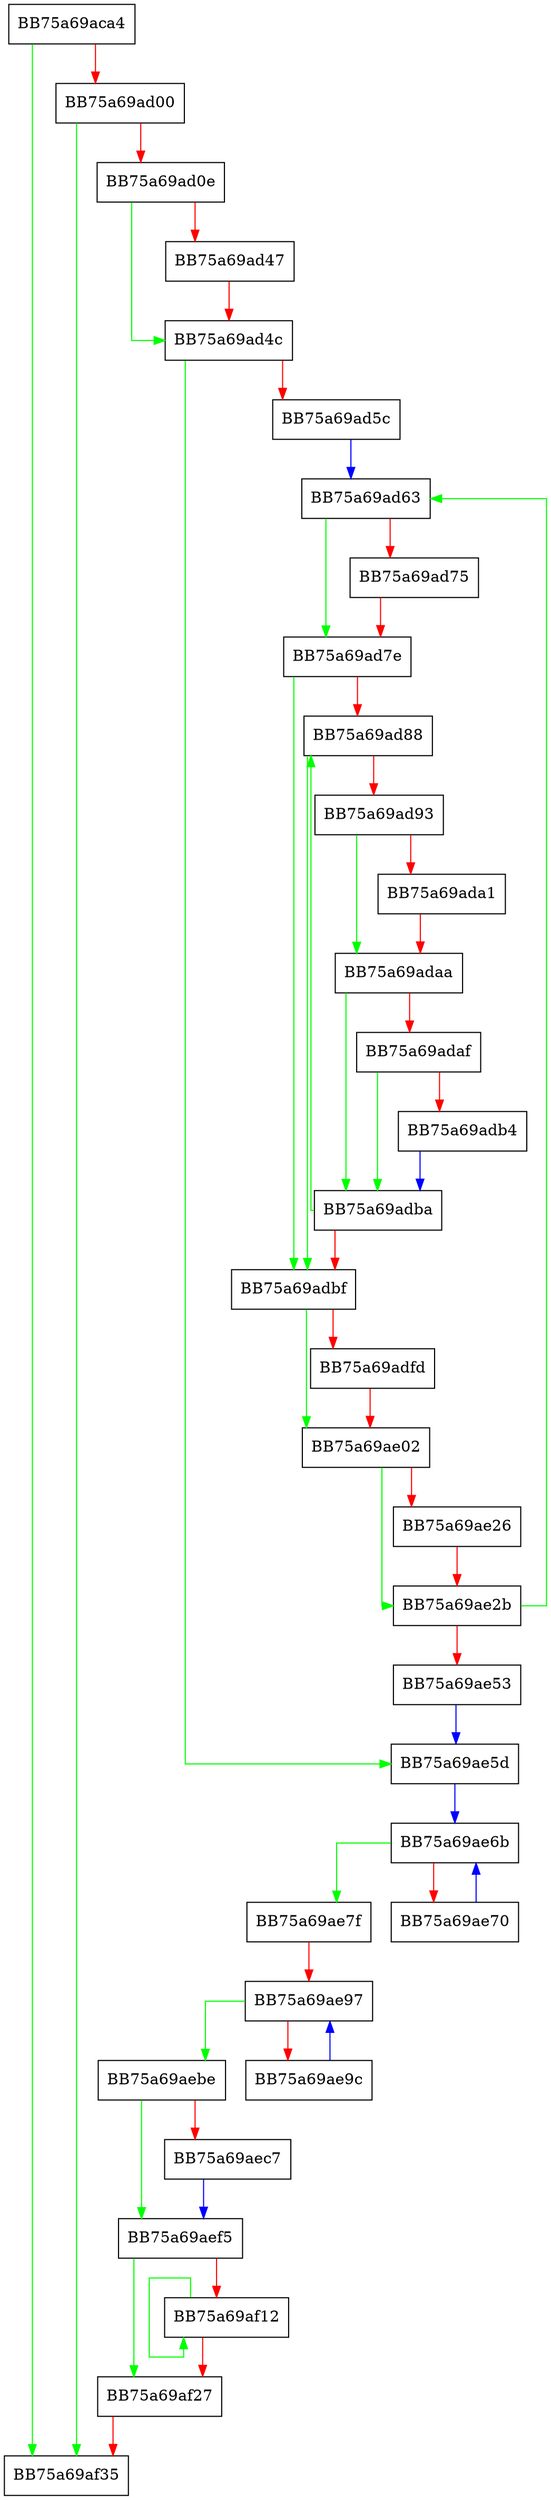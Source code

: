 digraph MinimizeNumberOfSections {
  node [shape="box"];
  graph [splines=ortho];
  BB75a69aca4 -> BB75a69af35 [color="green"];
  BB75a69aca4 -> BB75a69ad00 [color="red"];
  BB75a69ad00 -> BB75a69af35 [color="green"];
  BB75a69ad00 -> BB75a69ad0e [color="red"];
  BB75a69ad0e -> BB75a69ad4c [color="green"];
  BB75a69ad0e -> BB75a69ad47 [color="red"];
  BB75a69ad47 -> BB75a69ad4c [color="red"];
  BB75a69ad4c -> BB75a69ae5d [color="green"];
  BB75a69ad4c -> BB75a69ad5c [color="red"];
  BB75a69ad5c -> BB75a69ad63 [color="blue"];
  BB75a69ad63 -> BB75a69ad7e [color="green"];
  BB75a69ad63 -> BB75a69ad75 [color="red"];
  BB75a69ad75 -> BB75a69ad7e [color="red"];
  BB75a69ad7e -> BB75a69adbf [color="green"];
  BB75a69ad7e -> BB75a69ad88 [color="red"];
  BB75a69ad88 -> BB75a69adbf [color="green"];
  BB75a69ad88 -> BB75a69ad93 [color="red"];
  BB75a69ad93 -> BB75a69adaa [color="green"];
  BB75a69ad93 -> BB75a69ada1 [color="red"];
  BB75a69ada1 -> BB75a69adaa [color="red"];
  BB75a69adaa -> BB75a69adba [color="green"];
  BB75a69adaa -> BB75a69adaf [color="red"];
  BB75a69adaf -> BB75a69adba [color="green"];
  BB75a69adaf -> BB75a69adb4 [color="red"];
  BB75a69adb4 -> BB75a69adba [color="blue"];
  BB75a69adba -> BB75a69ad88 [color="green"];
  BB75a69adba -> BB75a69adbf [color="red"];
  BB75a69adbf -> BB75a69ae02 [color="green"];
  BB75a69adbf -> BB75a69adfd [color="red"];
  BB75a69adfd -> BB75a69ae02 [color="red"];
  BB75a69ae02 -> BB75a69ae2b [color="green"];
  BB75a69ae02 -> BB75a69ae26 [color="red"];
  BB75a69ae26 -> BB75a69ae2b [color="red"];
  BB75a69ae2b -> BB75a69ad63 [color="green"];
  BB75a69ae2b -> BB75a69ae53 [color="red"];
  BB75a69ae53 -> BB75a69ae5d [color="blue"];
  BB75a69ae5d -> BB75a69ae6b [color="blue"];
  BB75a69ae6b -> BB75a69ae7f [color="green"];
  BB75a69ae6b -> BB75a69ae70 [color="red"];
  BB75a69ae70 -> BB75a69ae6b [color="blue"];
  BB75a69ae7f -> BB75a69ae97 [color="red"];
  BB75a69ae97 -> BB75a69aebe [color="green"];
  BB75a69ae97 -> BB75a69ae9c [color="red"];
  BB75a69ae9c -> BB75a69ae97 [color="blue"];
  BB75a69aebe -> BB75a69aef5 [color="green"];
  BB75a69aebe -> BB75a69aec7 [color="red"];
  BB75a69aec7 -> BB75a69aef5 [color="blue"];
  BB75a69aef5 -> BB75a69af27 [color="green"];
  BB75a69aef5 -> BB75a69af12 [color="red"];
  BB75a69af12 -> BB75a69af12 [color="green"];
  BB75a69af12 -> BB75a69af27 [color="red"];
  BB75a69af27 -> BB75a69af35 [color="red"];
}
